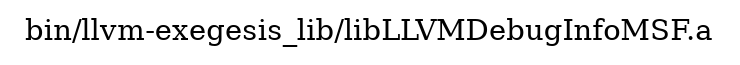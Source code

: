 digraph "bin/llvm-exegesis_lib/libLLVMDebugInfoMSF.a" {
	label="bin/llvm-exegesis_lib/libLLVMDebugInfoMSF.a";
	rankdir="LR"

}
